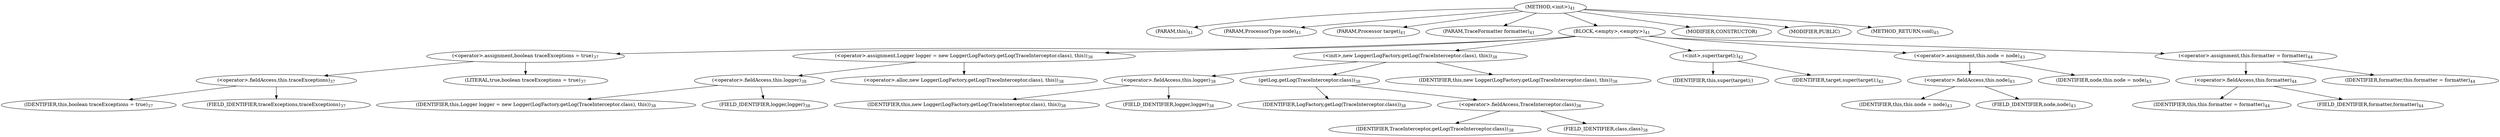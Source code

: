 digraph "&lt;init&gt;" {  
"58" [label = <(METHOD,&lt;init&gt;)<SUB>41</SUB>> ]
"4" [label = <(PARAM,this)<SUB>41</SUB>> ]
"59" [label = <(PARAM,ProcessorType node)<SUB>41</SUB>> ]
"60" [label = <(PARAM,Processor target)<SUB>41</SUB>> ]
"61" [label = <(PARAM,TraceFormatter formatter)<SUB>41</SUB>> ]
"62" [label = <(BLOCK,&lt;empty&gt;,&lt;empty&gt;)<SUB>41</SUB>> ]
"63" [label = <(&lt;operator&gt;.assignment,boolean traceExceptions = true)<SUB>37</SUB>> ]
"64" [label = <(&lt;operator&gt;.fieldAccess,this.traceExceptions)<SUB>37</SUB>> ]
"65" [label = <(IDENTIFIER,this,boolean traceExceptions = true)<SUB>37</SUB>> ]
"66" [label = <(FIELD_IDENTIFIER,traceExceptions,traceExceptions)<SUB>37</SUB>> ]
"67" [label = <(LITERAL,true,boolean traceExceptions = true)<SUB>37</SUB>> ]
"68" [label = <(&lt;operator&gt;.assignment,Logger logger = new Logger(LogFactory.getLog(TraceInterceptor.class), this))<SUB>38</SUB>> ]
"69" [label = <(&lt;operator&gt;.fieldAccess,this.logger)<SUB>38</SUB>> ]
"70" [label = <(IDENTIFIER,this,Logger logger = new Logger(LogFactory.getLog(TraceInterceptor.class), this))<SUB>38</SUB>> ]
"71" [label = <(FIELD_IDENTIFIER,logger,logger)<SUB>38</SUB>> ]
"72" [label = <(&lt;operator&gt;.alloc,new Logger(LogFactory.getLog(TraceInterceptor.class), this))<SUB>38</SUB>> ]
"73" [label = <(&lt;init&gt;,new Logger(LogFactory.getLog(TraceInterceptor.class), this))<SUB>38</SUB>> ]
"74" [label = <(&lt;operator&gt;.fieldAccess,this.logger)<SUB>38</SUB>> ]
"75" [label = <(IDENTIFIER,this,new Logger(LogFactory.getLog(TraceInterceptor.class), this))<SUB>38</SUB>> ]
"76" [label = <(FIELD_IDENTIFIER,logger,logger)<SUB>38</SUB>> ]
"77" [label = <(getLog,getLog(TraceInterceptor.class))<SUB>38</SUB>> ]
"78" [label = <(IDENTIFIER,LogFactory,getLog(TraceInterceptor.class))<SUB>38</SUB>> ]
"79" [label = <(&lt;operator&gt;.fieldAccess,TraceInterceptor.class)<SUB>38</SUB>> ]
"80" [label = <(IDENTIFIER,TraceInterceptor,getLog(TraceInterceptor.class))<SUB>38</SUB>> ]
"81" [label = <(FIELD_IDENTIFIER,class,class)<SUB>38</SUB>> ]
"82" [label = <(IDENTIFIER,this,new Logger(LogFactory.getLog(TraceInterceptor.class), this))<SUB>38</SUB>> ]
"83" [label = <(&lt;init&gt;,super(target);)<SUB>42</SUB>> ]
"3" [label = <(IDENTIFIER,this,super(target);)> ]
"84" [label = <(IDENTIFIER,target,super(target);)<SUB>42</SUB>> ]
"85" [label = <(&lt;operator&gt;.assignment,this.node = node)<SUB>43</SUB>> ]
"86" [label = <(&lt;operator&gt;.fieldAccess,this.node)<SUB>43</SUB>> ]
"5" [label = <(IDENTIFIER,this,this.node = node)<SUB>43</SUB>> ]
"87" [label = <(FIELD_IDENTIFIER,node,node)<SUB>43</SUB>> ]
"88" [label = <(IDENTIFIER,node,this.node = node)<SUB>43</SUB>> ]
"89" [label = <(&lt;operator&gt;.assignment,this.formatter = formatter)<SUB>44</SUB>> ]
"90" [label = <(&lt;operator&gt;.fieldAccess,this.formatter)<SUB>44</SUB>> ]
"6" [label = <(IDENTIFIER,this,this.formatter = formatter)<SUB>44</SUB>> ]
"91" [label = <(FIELD_IDENTIFIER,formatter,formatter)<SUB>44</SUB>> ]
"92" [label = <(IDENTIFIER,formatter,this.formatter = formatter)<SUB>44</SUB>> ]
"93" [label = <(MODIFIER,CONSTRUCTOR)> ]
"94" [label = <(MODIFIER,PUBLIC)> ]
"95" [label = <(METHOD_RETURN,void)<SUB>45</SUB>> ]
  "58" -> "4" 
  "58" -> "59" 
  "58" -> "60" 
  "58" -> "61" 
  "58" -> "62" 
  "58" -> "93" 
  "58" -> "94" 
  "58" -> "95" 
  "62" -> "63" 
  "62" -> "68" 
  "62" -> "73" 
  "62" -> "83" 
  "62" -> "85" 
  "62" -> "89" 
  "63" -> "64" 
  "63" -> "67" 
  "64" -> "65" 
  "64" -> "66" 
  "68" -> "69" 
  "68" -> "72" 
  "69" -> "70" 
  "69" -> "71" 
  "73" -> "74" 
  "73" -> "77" 
  "73" -> "82" 
  "74" -> "75" 
  "74" -> "76" 
  "77" -> "78" 
  "77" -> "79" 
  "79" -> "80" 
  "79" -> "81" 
  "83" -> "3" 
  "83" -> "84" 
  "85" -> "86" 
  "85" -> "88" 
  "86" -> "5" 
  "86" -> "87" 
  "89" -> "90" 
  "89" -> "92" 
  "90" -> "6" 
  "90" -> "91" 
}
